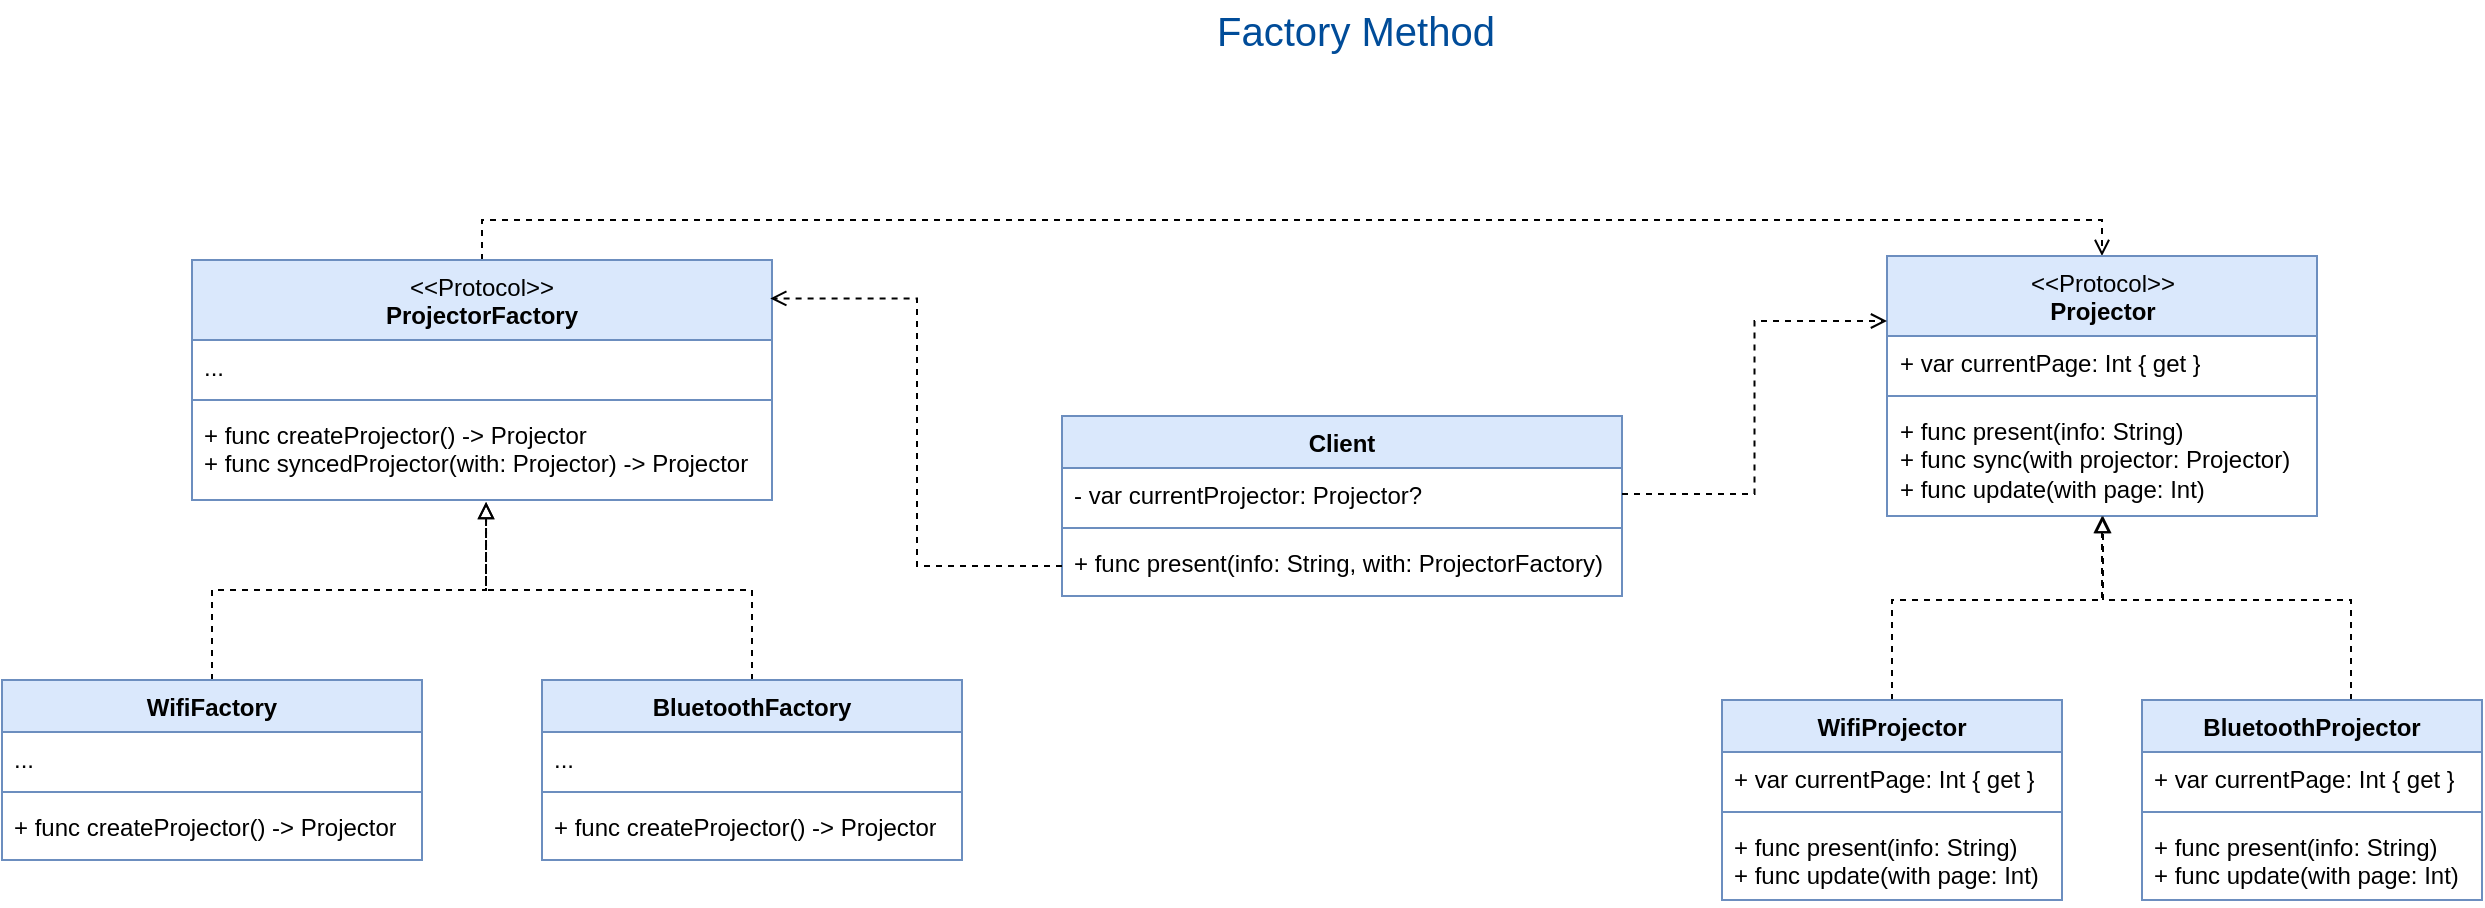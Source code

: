 <mxfile version="21.1.2" type="google">
  <diagram id="C5RBs43oDa-KdzZeNtuy" name="Page-1">
    <mxGraphModel grid="1" page="1" gridSize="10" guides="1" tooltips="1" connect="1" arrows="1" fold="1" pageScale="1" pageWidth="827" pageHeight="1169" math="0" shadow="0">
      <root>
        <mxCell id="WIyWlLk6GJQsqaUBKTNV-0" />
        <mxCell id="WIyWlLk6GJQsqaUBKTNV-1" parent="WIyWlLk6GJQsqaUBKTNV-0" />
        <mxCell id="qUP7Lgh9B8KJiC_pq_hR-18" style="edgeStyle=orthogonalEdgeStyle;rounded=0;orthogonalLoop=1;jettySize=auto;html=1;exitX=0.5;exitY=0;exitDx=0;exitDy=0;entryX=0.5;entryY=0;entryDx=0;entryDy=0;endArrow=open;endFill=0;dashed=1;" edge="1" parent="WIyWlLk6GJQsqaUBKTNV-1" source="VCJESpt-KBv_fy-IKeRf-0" target="qUP7Lgh9B8KJiC_pq_hR-4">
          <mxGeometry relative="1" as="geometry" />
        </mxCell>
        <mxCell id="VCJESpt-KBv_fy-IKeRf-0" value="&lt;span style=&quot;font-weight: normal;&quot;&gt;&amp;lt;&amp;lt;Protocol&amp;gt;&amp;gt;&lt;/span&gt;&lt;br&gt;ProjectorFactory" style="swimlane;fontStyle=1;align=center;verticalAlign=top;childLayout=stackLayout;horizontal=1;startSize=40;horizontalStack=0;resizeParent=1;resizeParentMax=0;resizeLast=0;collapsible=1;marginBottom=0;whiteSpace=wrap;html=1;fillColor=#dae8fc;strokeColor=#6c8ebf;" vertex="1" parent="WIyWlLk6GJQsqaUBKTNV-1">
          <mxGeometry x="25" y="180" width="290" height="120" as="geometry" />
        </mxCell>
        <mxCell id="VCJESpt-KBv_fy-IKeRf-1" value="..." style="text;strokeColor=none;fillColor=none;align=left;verticalAlign=top;spacingLeft=4;spacingRight=4;overflow=hidden;rotatable=0;points=[[0,0.5],[1,0.5]];portConstraint=eastwest;whiteSpace=wrap;html=1;" vertex="1" parent="VCJESpt-KBv_fy-IKeRf-0">
          <mxGeometry y="40" width="290" height="26" as="geometry" />
        </mxCell>
        <mxCell id="VCJESpt-KBv_fy-IKeRf-2" value="" style="line;strokeWidth=1;fillColor=none;align=left;verticalAlign=middle;spacingTop=-1;spacingLeft=3;spacingRight=3;rotatable=0;labelPosition=right;points=[];portConstraint=eastwest;strokeColor=inherit;" vertex="1" parent="VCJESpt-KBv_fy-IKeRf-0">
          <mxGeometry y="66" width="290" height="8" as="geometry" />
        </mxCell>
        <mxCell id="VCJESpt-KBv_fy-IKeRf-3" value="&lt;div&gt;+ func createProjector() -&amp;gt; Projector&lt;/div&gt;&lt;div&gt;+ func syncedProjector(with: Projector) -&amp;gt; Projector&lt;br&gt;&lt;/div&gt;" style="text;strokeColor=none;fillColor=none;align=left;verticalAlign=top;spacingLeft=4;spacingRight=4;overflow=hidden;rotatable=0;points=[[0,0.5],[1,0.5]];portConstraint=eastwest;whiteSpace=wrap;html=1;" vertex="1" parent="VCJESpt-KBv_fy-IKeRf-0">
          <mxGeometry y="74" width="290" height="46" as="geometry" />
        </mxCell>
        <mxCell id="qUP7Lgh9B8KJiC_pq_hR-1" style="edgeStyle=orthogonalEdgeStyle;rounded=0;orthogonalLoop=1;jettySize=auto;html=1;exitX=0.5;exitY=0;exitDx=0;exitDy=0;entryX=0.507;entryY=1.022;entryDx=0;entryDy=0;entryPerimeter=0;dashed=1;endArrow=block;endFill=0;" edge="1" parent="WIyWlLk6GJQsqaUBKTNV-1" source="VCJESpt-KBv_fy-IKeRf-4" target="VCJESpt-KBv_fy-IKeRf-3">
          <mxGeometry relative="1" as="geometry" />
        </mxCell>
        <mxCell id="VCJESpt-KBv_fy-IKeRf-4" value="WifiFactory" style="swimlane;fontStyle=1;align=center;verticalAlign=top;childLayout=stackLayout;horizontal=1;startSize=26;horizontalStack=0;resizeParent=1;resizeParentMax=0;resizeLast=0;collapsible=1;marginBottom=0;whiteSpace=wrap;html=1;fillColor=#dae8fc;strokeColor=#6c8ebf;" vertex="1" parent="WIyWlLk6GJQsqaUBKTNV-1">
          <mxGeometry x="-70" y="390" width="210" height="90" as="geometry" />
        </mxCell>
        <mxCell id="VCJESpt-KBv_fy-IKeRf-5" value="..." style="text;strokeColor=none;fillColor=none;align=left;verticalAlign=top;spacingLeft=4;spacingRight=4;overflow=hidden;rotatable=0;points=[[0,0.5],[1,0.5]];portConstraint=eastwest;whiteSpace=wrap;html=1;" vertex="1" parent="VCJESpt-KBv_fy-IKeRf-4">
          <mxGeometry y="26" width="210" height="26" as="geometry" />
        </mxCell>
        <mxCell id="VCJESpt-KBv_fy-IKeRf-6" value="" style="line;strokeWidth=1;fillColor=none;align=left;verticalAlign=middle;spacingTop=-1;spacingLeft=3;spacingRight=3;rotatable=0;labelPosition=right;points=[];portConstraint=eastwest;strokeColor=inherit;" vertex="1" parent="VCJESpt-KBv_fy-IKeRf-4">
          <mxGeometry y="52" width="210" height="8" as="geometry" />
        </mxCell>
        <mxCell id="VCJESpt-KBv_fy-IKeRf-7" value="&lt;div&gt;+ func createProjector() -&amp;gt; Projector&lt;br&gt;&lt;/div&gt;" style="text;strokeColor=none;fillColor=none;align=left;verticalAlign=top;spacingLeft=4;spacingRight=4;overflow=hidden;rotatable=0;points=[[0,0.5],[1,0.5]];portConstraint=eastwest;whiteSpace=wrap;html=1;" vertex="1" parent="VCJESpt-KBv_fy-IKeRf-4">
          <mxGeometry y="60" width="210" height="30" as="geometry" />
        </mxCell>
        <mxCell id="qUP7Lgh9B8KJiC_pq_hR-2" style="edgeStyle=orthogonalEdgeStyle;rounded=0;orthogonalLoop=1;jettySize=auto;html=1;exitX=0.5;exitY=0;exitDx=0;exitDy=0;entryX=0.507;entryY=1.022;entryDx=0;entryDy=0;entryPerimeter=0;endArrow=block;endFill=0;dashed=1;" edge="1" parent="WIyWlLk6GJQsqaUBKTNV-1" source="VCJESpt-KBv_fy-IKeRf-8" target="VCJESpt-KBv_fy-IKeRf-3">
          <mxGeometry relative="1" as="geometry" />
        </mxCell>
        <mxCell id="VCJESpt-KBv_fy-IKeRf-8" value="BluetoothFactory" style="swimlane;fontStyle=1;align=center;verticalAlign=top;childLayout=stackLayout;horizontal=1;startSize=26;horizontalStack=0;resizeParent=1;resizeParentMax=0;resizeLast=0;collapsible=1;marginBottom=0;whiteSpace=wrap;html=1;fillColor=#dae8fc;strokeColor=#6c8ebf;" vertex="1" parent="WIyWlLk6GJQsqaUBKTNV-1">
          <mxGeometry x="200" y="390" width="210" height="90" as="geometry" />
        </mxCell>
        <mxCell id="VCJESpt-KBv_fy-IKeRf-9" value="..." style="text;strokeColor=none;fillColor=none;align=left;verticalAlign=top;spacingLeft=4;spacingRight=4;overflow=hidden;rotatable=0;points=[[0,0.5],[1,0.5]];portConstraint=eastwest;whiteSpace=wrap;html=1;" vertex="1" parent="VCJESpt-KBv_fy-IKeRf-8">
          <mxGeometry y="26" width="210" height="26" as="geometry" />
        </mxCell>
        <mxCell id="VCJESpt-KBv_fy-IKeRf-10" value="" style="line;strokeWidth=1;fillColor=none;align=left;verticalAlign=middle;spacingTop=-1;spacingLeft=3;spacingRight=3;rotatable=0;labelPosition=right;points=[];portConstraint=eastwest;strokeColor=inherit;" vertex="1" parent="VCJESpt-KBv_fy-IKeRf-8">
          <mxGeometry y="52" width="210" height="8" as="geometry" />
        </mxCell>
        <mxCell id="VCJESpt-KBv_fy-IKeRf-11" value="&lt;div&gt;+ func createProjector() -&amp;gt; Projector&lt;br&gt;&lt;/div&gt;" style="text;strokeColor=none;fillColor=none;align=left;verticalAlign=top;spacingLeft=4;spacingRight=4;overflow=hidden;rotatable=0;points=[[0,0.5],[1,0.5]];portConstraint=eastwest;whiteSpace=wrap;html=1;" vertex="1" parent="VCJESpt-KBv_fy-IKeRf-8">
          <mxGeometry y="60" width="210" height="30" as="geometry" />
        </mxCell>
        <mxCell id="VCJESpt-KBv_fy-IKeRf-40" value="Factory Method" style="text;html=1;strokeColor=none;fillColor=none;align=center;verticalAlign=middle;whiteSpace=wrap;rounded=0;fontSize=20;fontColor=#004C99;" vertex="1" parent="WIyWlLk6GJQsqaUBKTNV-1">
          <mxGeometry x="494" y="50" width="226" height="30" as="geometry" />
        </mxCell>
        <mxCell id="qUP7Lgh9B8KJiC_pq_hR-4" value="&lt;span style=&quot;font-weight: normal;&quot;&gt;&amp;lt;&amp;lt;Protocol&amp;gt;&amp;gt;&lt;/span&gt;&lt;br&gt;Projector" style="swimlane;fontStyle=1;align=center;verticalAlign=top;childLayout=stackLayout;horizontal=1;startSize=40;horizontalStack=0;resizeParent=1;resizeParentMax=0;resizeLast=0;collapsible=1;marginBottom=0;whiteSpace=wrap;html=1;fillColor=#dae8fc;strokeColor=#6c8ebf;" vertex="1" parent="WIyWlLk6GJQsqaUBKTNV-1">
          <mxGeometry x="872.5" y="178" width="215" height="130" as="geometry" />
        </mxCell>
        <mxCell id="qUP7Lgh9B8KJiC_pq_hR-5" value="+ var currentPage: Int { get }" style="text;strokeColor=none;fillColor=none;align=left;verticalAlign=top;spacingLeft=4;spacingRight=4;overflow=hidden;rotatable=0;points=[[0,0.5],[1,0.5]];portConstraint=eastwest;whiteSpace=wrap;html=1;" vertex="1" parent="qUP7Lgh9B8KJiC_pq_hR-4">
          <mxGeometry y="40" width="215" height="26" as="geometry" />
        </mxCell>
        <mxCell id="qUP7Lgh9B8KJiC_pq_hR-6" value="" style="line;strokeWidth=1;fillColor=none;align=left;verticalAlign=middle;spacingTop=-1;spacingLeft=3;spacingRight=3;rotatable=0;labelPosition=right;points=[];portConstraint=eastwest;strokeColor=inherit;" vertex="1" parent="qUP7Lgh9B8KJiC_pq_hR-4">
          <mxGeometry y="66" width="215" height="8" as="geometry" />
        </mxCell>
        <mxCell id="qUP7Lgh9B8KJiC_pq_hR-7" value="&lt;div&gt;+ func present(info: String)&lt;br&gt;&lt;/div&gt;&lt;div&gt;+ func sync(with projector: Projector)&lt;br&gt;&lt;/div&gt;&lt;div&gt;+ func update(with page: Int)&lt;br&gt;&lt;/div&gt;" style="text;strokeColor=none;fillColor=none;align=left;verticalAlign=top;spacingLeft=4;spacingRight=4;overflow=hidden;rotatable=0;points=[[0,0.5],[1,0.5]];portConstraint=eastwest;whiteSpace=wrap;html=1;" vertex="1" parent="qUP7Lgh9B8KJiC_pq_hR-4">
          <mxGeometry y="74" width="215" height="56" as="geometry" />
        </mxCell>
        <mxCell id="qUP7Lgh9B8KJiC_pq_hR-8" style="edgeStyle=orthogonalEdgeStyle;rounded=0;orthogonalLoop=1;jettySize=auto;html=1;exitX=0.5;exitY=0;exitDx=0;exitDy=0;dashed=1;endArrow=block;endFill=0;entryX=0.5;entryY=1;entryDx=0;entryDy=0;entryPerimeter=0;" edge="1" parent="WIyWlLk6GJQsqaUBKTNV-1" source="qUP7Lgh9B8KJiC_pq_hR-19" target="qUP7Lgh9B8KJiC_pq_hR-7">
          <mxGeometry relative="1" as="geometry">
            <mxPoint x="882.5" y="390" as="sourcePoint" />
            <mxPoint x="1017.5" y="330" as="targetPoint" />
            <Array as="points">
              <mxPoint x="882.5" y="350" />
              <mxPoint x="980.5" y="350" />
              <mxPoint x="980.5" y="308" />
            </Array>
          </mxGeometry>
        </mxCell>
        <mxCell id="qUP7Lgh9B8KJiC_pq_hR-19" value="WifiProjector" style="swimlane;fontStyle=1;align=center;verticalAlign=top;childLayout=stackLayout;horizontal=1;startSize=26;horizontalStack=0;resizeParent=1;resizeParentMax=0;resizeLast=0;collapsible=1;marginBottom=0;whiteSpace=wrap;html=1;fillColor=#dae8fc;strokeColor=#6c8ebf;" vertex="1" parent="WIyWlLk6GJQsqaUBKTNV-1">
          <mxGeometry x="790" y="400" width="170" height="100" as="geometry" />
        </mxCell>
        <mxCell id="qUP7Lgh9B8KJiC_pq_hR-20" value="+ var currentPage: Int { get }" style="text;strokeColor=none;fillColor=none;align=left;verticalAlign=top;spacingLeft=4;spacingRight=4;overflow=hidden;rotatable=0;points=[[0,0.5],[1,0.5]];portConstraint=eastwest;whiteSpace=wrap;html=1;" vertex="1" parent="qUP7Lgh9B8KJiC_pq_hR-19">
          <mxGeometry y="26" width="170" height="26" as="geometry" />
        </mxCell>
        <mxCell id="qUP7Lgh9B8KJiC_pq_hR-21" value="" style="line;strokeWidth=1;fillColor=none;align=left;verticalAlign=middle;spacingTop=-1;spacingLeft=3;spacingRight=3;rotatable=0;labelPosition=right;points=[];portConstraint=eastwest;strokeColor=inherit;" vertex="1" parent="qUP7Lgh9B8KJiC_pq_hR-19">
          <mxGeometry y="52" width="170" height="8" as="geometry" />
        </mxCell>
        <mxCell id="qUP7Lgh9B8KJiC_pq_hR-22" value="&lt;div&gt;+ func present(info: String)&lt;/div&gt;&lt;div&gt;+ func update(with page: Int)&lt;br&gt;&lt;/div&gt;" style="text;strokeColor=none;fillColor=none;align=left;verticalAlign=top;spacingLeft=4;spacingRight=4;overflow=hidden;rotatable=0;points=[[0,0.5],[1,0.5]];portConstraint=eastwest;whiteSpace=wrap;html=1;" vertex="1" parent="qUP7Lgh9B8KJiC_pq_hR-19">
          <mxGeometry y="60" width="170" height="40" as="geometry" />
        </mxCell>
        <mxCell id="qUP7Lgh9B8KJiC_pq_hR-27" style="edgeStyle=orthogonalEdgeStyle;rounded=0;orthogonalLoop=1;jettySize=auto;html=1;exitX=0.5;exitY=0;exitDx=0;exitDy=0;endArrow=block;endFill=0;dashed=1;" edge="1" parent="WIyWlLk6GJQsqaUBKTNV-1">
          <mxGeometry relative="1" as="geometry">
            <mxPoint x="1104.5" y="400" as="sourcePoint" />
            <mxPoint x="980.5" y="308" as="targetPoint" />
            <Array as="points">
              <mxPoint x="1104.5" y="350" />
              <mxPoint x="980.5" y="350" />
            </Array>
          </mxGeometry>
        </mxCell>
        <mxCell id="qUP7Lgh9B8KJiC_pq_hR-23" value="BluetoothProjector" style="swimlane;fontStyle=1;align=center;verticalAlign=top;childLayout=stackLayout;horizontal=1;startSize=26;horizontalStack=0;resizeParent=1;resizeParentMax=0;resizeLast=0;collapsible=1;marginBottom=0;whiteSpace=wrap;html=1;fillColor=#dae8fc;strokeColor=#6c8ebf;" vertex="1" parent="WIyWlLk6GJQsqaUBKTNV-1">
          <mxGeometry x="1000" y="400" width="170" height="100" as="geometry" />
        </mxCell>
        <mxCell id="qUP7Lgh9B8KJiC_pq_hR-24" value="+ var currentPage: Int { get }" style="text;strokeColor=none;fillColor=none;align=left;verticalAlign=top;spacingLeft=4;spacingRight=4;overflow=hidden;rotatable=0;points=[[0,0.5],[1,0.5]];portConstraint=eastwest;whiteSpace=wrap;html=1;" vertex="1" parent="qUP7Lgh9B8KJiC_pq_hR-23">
          <mxGeometry y="26" width="170" height="26" as="geometry" />
        </mxCell>
        <mxCell id="qUP7Lgh9B8KJiC_pq_hR-25" value="" style="line;strokeWidth=1;fillColor=none;align=left;verticalAlign=middle;spacingTop=-1;spacingLeft=3;spacingRight=3;rotatable=0;labelPosition=right;points=[];portConstraint=eastwest;strokeColor=inherit;" vertex="1" parent="qUP7Lgh9B8KJiC_pq_hR-23">
          <mxGeometry y="52" width="170" height="8" as="geometry" />
        </mxCell>
        <mxCell id="qUP7Lgh9B8KJiC_pq_hR-26" value="&lt;div&gt;+ func present(info: String)&lt;/div&gt;&lt;div&gt;+ func update(with page: Int)&lt;br&gt;&lt;/div&gt;" style="text;strokeColor=none;fillColor=none;align=left;verticalAlign=top;spacingLeft=4;spacingRight=4;overflow=hidden;rotatable=0;points=[[0,0.5],[1,0.5]];portConstraint=eastwest;whiteSpace=wrap;html=1;" vertex="1" parent="qUP7Lgh9B8KJiC_pq_hR-23">
          <mxGeometry y="60" width="170" height="40" as="geometry" />
        </mxCell>
        <mxCell id="qUP7Lgh9B8KJiC_pq_hR-28" value="Client" style="swimlane;fontStyle=1;align=center;verticalAlign=top;childLayout=stackLayout;horizontal=1;startSize=26;horizontalStack=0;resizeParent=1;resizeParentMax=0;resizeLast=0;collapsible=1;marginBottom=0;whiteSpace=wrap;html=1;fillColor=#dae8fc;strokeColor=#6c8ebf;" vertex="1" parent="WIyWlLk6GJQsqaUBKTNV-1">
          <mxGeometry x="460" y="258" width="280" height="90" as="geometry" />
        </mxCell>
        <mxCell id="qUP7Lgh9B8KJiC_pq_hR-29" value="- var currentProjector: Projector?" style="text;strokeColor=none;fillColor=none;align=left;verticalAlign=top;spacingLeft=4;spacingRight=4;overflow=hidden;rotatable=0;points=[[0,0.5],[1,0.5]];portConstraint=eastwest;whiteSpace=wrap;html=1;" vertex="1" parent="qUP7Lgh9B8KJiC_pq_hR-28">
          <mxGeometry y="26" width="280" height="26" as="geometry" />
        </mxCell>
        <mxCell id="qUP7Lgh9B8KJiC_pq_hR-30" value="" style="line;strokeWidth=1;fillColor=none;align=left;verticalAlign=middle;spacingTop=-1;spacingLeft=3;spacingRight=3;rotatable=0;labelPosition=right;points=[];portConstraint=eastwest;strokeColor=inherit;" vertex="1" parent="qUP7Lgh9B8KJiC_pq_hR-28">
          <mxGeometry y="52" width="280" height="8" as="geometry" />
        </mxCell>
        <mxCell id="qUP7Lgh9B8KJiC_pq_hR-31" value="&lt;div&gt;+ func present(info: String, with: ProjectorFactory)&lt;/div&gt;" style="text;strokeColor=none;fillColor=none;align=left;verticalAlign=top;spacingLeft=4;spacingRight=4;overflow=hidden;rotatable=0;points=[[0,0.5],[1,0.5]];portConstraint=eastwest;whiteSpace=wrap;html=1;" vertex="1" parent="qUP7Lgh9B8KJiC_pq_hR-28">
          <mxGeometry y="60" width="280" height="30" as="geometry" />
        </mxCell>
        <mxCell id="qUP7Lgh9B8KJiC_pq_hR-32" style="edgeStyle=orthogonalEdgeStyle;rounded=0;orthogonalLoop=1;jettySize=auto;html=1;exitX=1;exitY=0.5;exitDx=0;exitDy=0;entryX=0;entryY=0.25;entryDx=0;entryDy=0;endArrow=open;endFill=0;dashed=1;" edge="1" parent="WIyWlLk6GJQsqaUBKTNV-1" source="qUP7Lgh9B8KJiC_pq_hR-29" target="qUP7Lgh9B8KJiC_pq_hR-4">
          <mxGeometry relative="1" as="geometry" />
        </mxCell>
        <mxCell id="qUP7Lgh9B8KJiC_pq_hR-33" style="edgeStyle=orthogonalEdgeStyle;rounded=0;orthogonalLoop=1;jettySize=auto;html=1;exitX=0;exitY=0.5;exitDx=0;exitDy=0;entryX=0.997;entryY=0.16;entryDx=0;entryDy=0;entryPerimeter=0;endArrow=open;endFill=0;dashed=1;" edge="1" parent="WIyWlLk6GJQsqaUBKTNV-1" source="qUP7Lgh9B8KJiC_pq_hR-31" target="VCJESpt-KBv_fy-IKeRf-0">
          <mxGeometry relative="1" as="geometry">
            <mxPoint x="360" y="201" as="targetPoint" />
          </mxGeometry>
        </mxCell>
      </root>
    </mxGraphModel>
  </diagram>
</mxfile>
